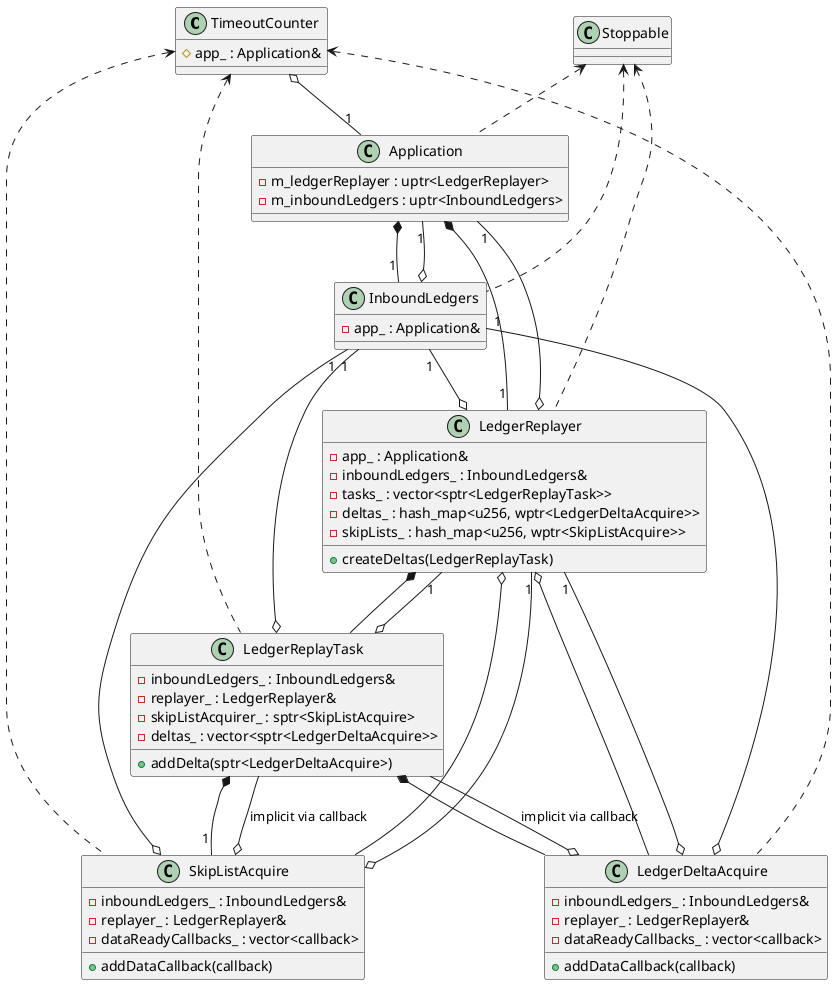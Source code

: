 @startuml

class TimeoutCounter {
  #app_ : Application&
}

TimeoutCounter o-- "1" Application 
': app_

Stoppable <.. Application

class Application {
  -m_ledgerReplayer : uptr<LedgerReplayer>
  -m_inboundLedgers : uptr<InboundLedgers>
}

Application *-- "1" LedgerReplayer 
': m_ledgerReplayer
Application *-- "1" InboundLedgers 
': m_inboundLedgers

Stoppable <.. InboundLedgers
Application "1" --o InboundLedgers 
': app_

class InboundLedgers {
  -app_ : Application&
}

Stoppable <.. LedgerReplayer
InboundLedgers "1" --o LedgerReplayer 
': inboundLedgers_
Application "1" --o LedgerReplayer 
': app_

class LedgerReplayer {
  +createDeltas(LedgerReplayTask)
  -app_ : Application&
  -inboundLedgers_ : InboundLedgers&
  -tasks_ : vector<sptr<LedgerReplayTask>>
  -deltas_ : hash_map<u256, wptr<LedgerDeltaAcquire>>
  -skipLists_ : hash_map<u256, wptr<SkipListAcquire>>
}

LedgerReplayer *-- LedgerReplayTask 
': tasks_
LedgerReplayer o-- LedgerDeltaAcquire 
': deltas_
LedgerReplayer o-- SkipListAcquire 
': skipLists_

TimeoutCounter <.. LedgerReplayTask
InboundLedgers "1" --o LedgerReplayTask 
': inboundLedgers_
LedgerReplayer "1" --o LedgerReplayTask 
': replayer_

class LedgerReplayTask {
  -inboundLedgers_ : InboundLedgers&
  -replayer_ : LedgerReplayer&
  -skipListAcquirer_ : sptr<SkipListAcquire>
  -deltas_ : vector<sptr<LedgerDeltaAcquire>>
  +addDelta(sptr<LedgerDeltaAcquire>)
}

LedgerReplayTask *-- "1" SkipListAcquire 
': skipListAcquirer_
LedgerReplayTask *-- LedgerDeltaAcquire 
': deltas_

TimeoutCounter <.. SkipListAcquire
InboundLedgers "1" --o SkipListAcquire 
': inboundLedgers_
LedgerReplayer "1" --o SkipListAcquire 
': replayer_
LedgerReplayTask --o SkipListAcquire : implicit via callback

class SkipListAcquire {
  +addDataCallback(callback)
  -inboundLedgers_ : InboundLedgers&
  -replayer_ : LedgerReplayer&
  -dataReadyCallbacks_ : vector<callback>
}

TimeoutCounter <.. LedgerDeltaAcquire
InboundLedgers "1" --o LedgerDeltaAcquire 
': inboundLedgers_
LedgerReplayer "1" --o LedgerDeltaAcquire 
': replayer_
LedgerReplayTask --o LedgerDeltaAcquire : implicit via callback

class LedgerDeltaAcquire {
  +addDataCallback(callback)
  -inboundLedgers_ : InboundLedgers&
  -replayer_ : LedgerReplayer&
  -dataReadyCallbacks_ : vector<callback>
}
@enduml